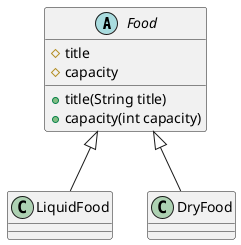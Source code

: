 @startuml

abstract class Food
class LiquidFood
class DryFood

Food : #title
Food : #capacity
Food : +title(String title)
Food : +capacity(int capacity)


Food <|-- LiquidFood
Food <|-- DryFood

@enduml